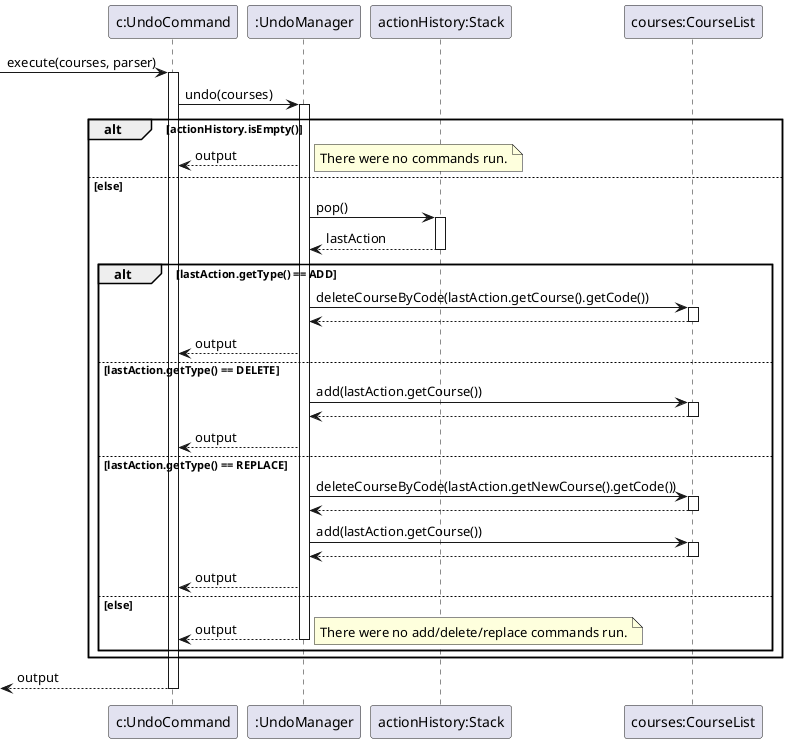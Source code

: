 @startuml
'https://plantuml.com/sequence-diagram

[-> "c:UndoCommand" : execute(courses, parser)
activate "c:UndoCommand"
"c:UndoCommand" -> ":UndoManager": undo(courses)
activate ":UndoManager"

alt actionHistory.isEmpty()
    ":UndoManager" --> "c:UndoCommand": output
    note right: There were no commands run.
else else
    ":UndoManager" -> "actionHistory:Stack": pop()
    activate "actionHistory:Stack"
    "actionHistory:Stack" --> ":UndoManager": lastAction
    deactivate "actionHistory:Stack"

    alt lastAction.getType() == ADD
        ":UndoManager" -> "courses:CourseList": deleteCourseByCode(lastAction.getCourse().getCode())
        activate "courses:CourseList"
        "courses:CourseList" --> ":UndoManager"
        deactivate "courses:CourseList"
        ":UndoManager" --> "c:UndoCommand": output
    else lastAction.getType() == DELETE
        ":UndoManager" -> "courses:CourseList": add(lastAction.getCourse())
        activate "courses:CourseList"
        "courses:CourseList" --> ":UndoManager"
        deactivate "courses:CourseList"
        ":UndoManager" --> "c:UndoCommand": output
    else lastAction.getType() == REPLACE
        ":UndoManager" -> "courses:CourseList": deleteCourseByCode(lastAction.getNewCourse().getCode())
        activate "courses:CourseList"
        "courses:CourseList" --> ":UndoManager"
        deactivate "courses:CourseList"

        ":UndoManager" -> "courses:CourseList": add(lastAction.getCourse())
        activate "courses:CourseList"
        "courses:CourseList" --> ":UndoManager"
        deactivate "courses:CourseList"
        ":UndoManager" --> "c:UndoCommand": output

    else else
        ":UndoManager" --> "c:UndoCommand": output
        note right: There were no add/delete/replace commands run.
        deactivate ":UndoManager"
    end
end

[<-- "c:UndoCommand": output
deactivate "c:UndoCommand"

@enduml